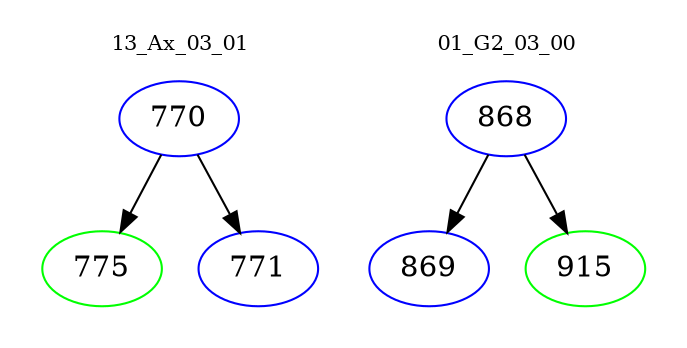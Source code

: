 digraph{
subgraph cluster_0 {
color = white
label = "13_Ax_03_01";
fontsize=10;
T0_770 [label="770", color="blue"]
T0_770 -> T0_775 [color="black"]
T0_775 [label="775", color="green"]
T0_770 -> T0_771 [color="black"]
T0_771 [label="771", color="blue"]
}
subgraph cluster_1 {
color = white
label = "01_G2_03_00";
fontsize=10;
T1_868 [label="868", color="blue"]
T1_868 -> T1_869 [color="black"]
T1_869 [label="869", color="blue"]
T1_868 -> T1_915 [color="black"]
T1_915 [label="915", color="green"]
}
}
